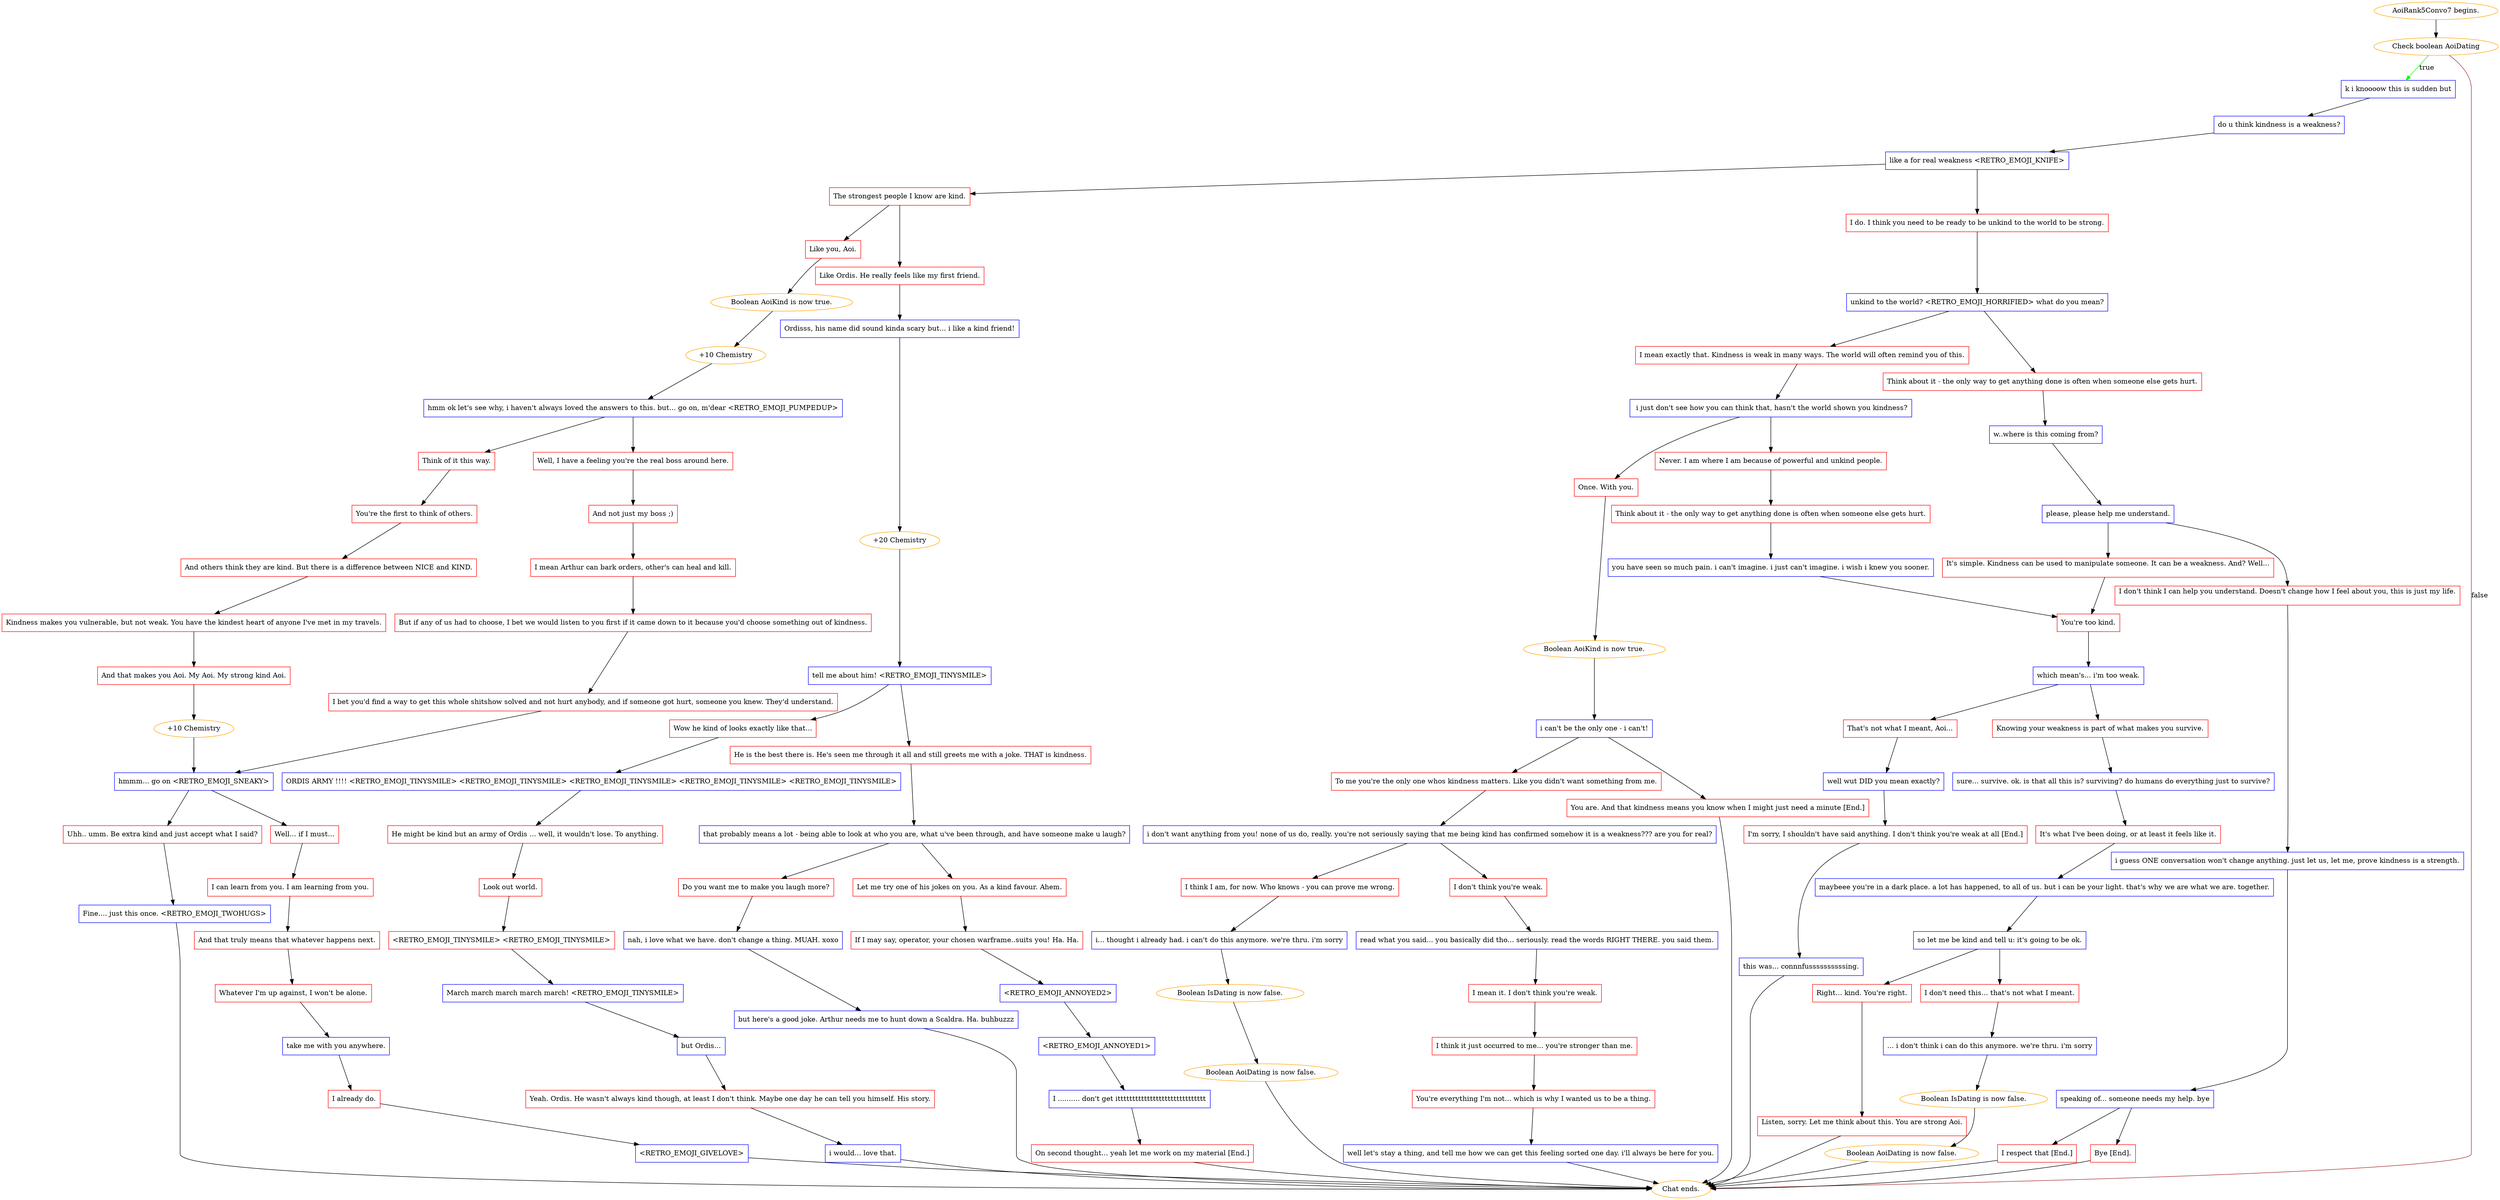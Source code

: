 digraph {
	"AoiRank5Convo7 begins." [color=orange];
		"AoiRank5Convo7 begins." -> 1319;
	1319 [label="Check boolean AoiDating",color=orange];
		1319 -> 1321 [label=true,color=green];
		1319 -> "Chat ends." [label=false,color=brown];
	1321 [label="k i knoooow this is sudden but",shape=box,color=blue];
		1321 -> 1322;
	"Chat ends." [color=orange];
	1322 [label="do u think kindness is a weakness?",shape=box,color=blue];
		1322 -> 1323;
	1323 [label="like a for real weakness <RETRO_EMOJI_KNIFE>",shape=box,color=blue];
		1323 -> 1324;
		1323 -> 1325;
	1324 [label="The strongest people I know are kind.",shape=box,color=red];
		1324 -> 1326;
		1324 -> 1329;
	1325 [label="I do. I think you need to be ready to be unkind to the world to be strong.",shape=box,color=red];
		1325 -> 1380;
	1326 [label="Like you, Aoi.",shape=box,color=red];
		1326 -> 1328;
	1329 [label="Like Ordis. He really feels like my first friend.",shape=box,color=red];
		1329 -> 1354;
	1380 [label="unkind to the world? <RETRO_EMOJI_HORRIFIED> what do you mean?",shape=box,color=blue];
		1380 -> 1381;
		1380 -> 1382;
	1328 [label="Boolean AoiKind is now true.",color=orange];
		1328 -> 1331;
	1354 [label="Ordisss, his name did sound kinda scary but... i like a kind friend!",shape=box,color=blue];
		1354 -> 1355;
	1381 [label="I mean exactly that. Kindness is weak in many ways. The world will often remind you of this.",shape=box,color=red];
		1381 -> 1383;
	1382 [label="Think about it - the only way to get anything done is often when someone else gets hurt.",shape=box,color=red];
		1382 -> 1384;
	1331 [label="+10 Chemistry",color=orange];
		1331 -> 1330;
	1355 [label="+20 Chemistry",color=orange];
		1355 -> 1356;
	1383 [label=" i just don't see how you can think that, hasn't the world shown you kindness?",shape=box,color=blue];
		1383 -> 1385;
		1383 -> 1386;
	1384 [label="w..where is this coming from?",shape=box,color=blue];
		1384 -> 1428;
	1330 [label="hmm ok let's see why, i haven't always loved the answers to this. but... go on, m'dear <RETRO_EMOJI_PUMPEDUP>",shape=box,color=blue];
		1330 -> 1332;
		1330 -> 1333;
	1356 [label="tell me about him! <RETRO_EMOJI_TINYSMILE>",shape=box,color=blue];
		1356 -> 1357;
		1356 -> 1359;
	1385 [label="Once. With you.",shape=box,color=red];
		1385 -> 1388;
	1386 [label="Never. I am where I am because of powerful and unkind people.",shape=box,color=red];
		1386 -> 1406;
	1428 [label="please, please help me understand.",shape=box,color=blue];
		1428 -> 1429;
		1428 -> 1430;
	1332 [label="Think of it this way.",shape=box,color=red];
		1332 -> 1334;
	1333 [label="Well, I have a feeling you're the real boss around here.",shape=box,color=red];
		1333 -> 1335;
	1357 [label="Wow he kind of looks exactly like that...",shape=box,color=red];
		1357 -> 1358;
	1359 [label="He is the best there is. He's seen me through it all and still greets me with a joke. THAT is kindness.",shape=box,color=red];
		1359 -> 1360;
	1388 [label="Boolean AoiKind is now true.",color=orange];
		1388 -> 1389;
	1406 [label="Think about it - the only way to get anything done is often when someone else gets hurt.",shape=box,color=red];
		1406 -> 1407;
	1429 [label="It's simple. Kindness can be used to manipulate someone. It can be a weakness. And? Well...
",shape=box,color=red];
		1429 -> 1408;
	1430 [label="I don't think I can help you understand. Doesn't change how I feel about you, this is just my life.
",shape=box,color=red];
		1430 -> 1431;
	1334 [label="You're the first to think of others.",shape=box,color=red];
		1334 -> 1336;
	1335 [label="And not just my boss ;)",shape=box,color=red];
		1335 -> 1337;
	1358 [label="ORDIS ARMY !!!! <RETRO_EMOJI_TINYSMILE> <RETRO_EMOJI_TINYSMILE> <RETRO_EMOJI_TINYSMILE> <RETRO_EMOJI_TINYSMILE> <RETRO_EMOJI_TINYSMILE>",shape=box,color=blue];
		1358 -> 1361;
	1360 [label="that probably means a lot - being able to look at who you are, what u've been through, and have someone make u laugh?",shape=box,color=blue];
		1360 -> 1369;
		1360 -> 1370;
	1389 [label="i can't be the only one - i can't!",shape=box,color=blue];
		1389 -> 1390;
		1389 -> 1391;
	1407 [label="you have seen so much pain. i can't imagine. i just can't imagine. i wish i knew you sooner.",shape=box,color=blue];
		1407 -> 1408;
	1408 [label="You're too kind.",shape=box,color=red];
		1408 -> 1409;
	1431 [label="i guess ONE conversation won't change anything. just let us, let me, prove kindness is a strength.",shape=box,color=blue];
		1431 -> 1432;
	1336 [label="And others think they are kind. But there is a difference between NICE and KIND.",shape=box,color=red];
		1336 -> 1338;
	1337 [label="I mean Arthur can bark orders, other's can heal and kill.",shape=box,color=red];
		1337 -> 1339;
	1361 [label="He might be kind but an army of Ordis ... well, it wouldn't lose. To anything.",shape=box,color=red];
		1361 -> 1362;
	1369 [label="Do you want me to make you laugh more?",shape=box,color=red];
		1369 -> 1371;
	1370 [label="Let me try one of his jokes on you. As a kind favour. Ahem.",shape=box,color=red];
		1370 -> 1374;
	1390 [label="To me you're the only one whos kindness matters. Like you didn't want something from me.",shape=box,color=red];
		1390 -> 1393;
	1391 [label="You are. And that kindness means you know when I might just need a minute [End.]",shape=box,color=red];
		1391 -> "Chat ends.";
	1409 [label="which mean's... i'm too weak.",shape=box,color=blue];
		1409 -> 1410;
		1409 -> 1411;
	1432 [label="speaking of... someone needs my help. bye",shape=box,color=blue];
		1432 -> 1433;
		1432 -> 1434;
	1338 [label="Kindness makes you vulnerable, but not weak. You have the kindest heart of anyone I've met in my travels.",shape=box,color=red];
		1338 -> 1438;
	1339 [label="But if any of us had to choose, I bet we would listen to you first if it came down to it because you'd choose something out of kindness.",shape=box,color=red];
		1339 -> 1341;
	1362 [label="Look out world.",shape=box,color=red];
		1362 -> 1363;
	1371 [label="nah, i love what we have. don't change a thing. MUAH. xoxo",shape=box,color=blue];
		1371 -> 1372;
	1374 [label="If I may say, operator, your chosen warframe..suits you! Ha. Ha.",shape=box,color=red];
		1374 -> 1375;
	1393 [label="i don't want anything from you! none of us do, really. you're not seriously saying that me being kind has confirmed somehow it is a weakness??? are you for real?",shape=box,color=blue];
		1393 -> 1394;
		1393 -> 1395;
	1410 [label="That's not what I meant, Aoi...",shape=box,color=red];
		1410 -> 1412;
	1411 [label="Knowing your weakness is part of what makes you survive.",shape=box,color=red];
		1411 -> 1416;
	1433 [label="I respect that [End.]",shape=box,color=red];
		1433 -> "Chat ends.";
	1434 [label="Bye [End].",shape=box,color=red];
		1434 -> "Chat ends.";
	1438 [label="And that makes you Aoi. My Aoi. My strong kind Aoi.",shape=box,color=red];
		1438 -> 1340;
	1341 [label="I bet you'd find a way to get this whole shitshow solved and not hurt anybody, and if someone got hurt, someone you knew. They'd understand.",shape=box,color=red];
		1341 -> 1342;
	1363 [label="<RETRO_EMOJI_TINYSMILE> <RETRO_EMOJI_TINYSMILE>",shape=box,color=red];
		1363 -> 1364;
	1372 [label="but here's a good joke. Arthur needs me to hunt down a Scaldra. Ha. buhbuzzz",shape=box,color=blue];
		1372 -> "Chat ends.";
	1375 [label="<RETRO_EMOJI_ANNOYED2>",shape=box,color=blue];
		1375 -> 1376;
	1394 [label="I think I am, for now. Who knows - you can prove me wrong.",shape=box,color=red];
		1394 -> 1396;
	1395 [label="I don't think you're weak.",shape=box,color=red];
		1395 -> 1400;
	1412 [label="well wut DID you mean exactly?",shape=box,color=blue];
		1412 -> 1413;
	1416 [label="sure... survive. ok. is that all this is? surviving? do humans do everything just to survive?",shape=box,color=blue];
		1416 -> 1417;
	1340 [label="+10 Chemistry",color=orange];
		1340 -> 1342;
	1342 [label="hmmm... go on <RETRO_EMOJI_SNEAKY>",shape=box,color=blue];
		1342 -> 1343;
		1342 -> 1344;
	1364 [label="March march march march march! <RETRO_EMOJI_TINYSMILE>",shape=box,color=blue];
		1364 -> 1365;
	1376 [label="<RETRO_EMOJI_ANNOYED1>",shape=box,color=blue];
		1376 -> 1377;
	1396 [label="i... thought i already had. i can't do this anymore. we're thru. i'm sorry",shape=box,color=blue];
		1396 -> 1397;
	1400 [label="read what you said... you basically did tho... seriously. read the words RIGHT THERE. you said them.",shape=box,color=blue];
		1400 -> 1401;
	1413 [label="I'm sorry, I shouldn't have said anything. I don't think you're weak at all [End.]",shape=box,color=red];
		1413 -> 1414;
	1417 [label="It's what I've been doing, or at least it feels like it.",shape=box,color=red];
		1417 -> 1418;
	1343 [label="Uhh.. umm. Be extra kind and just accept what I said?",shape=box,color=red];
		1343 -> 1345;
	1344 [label="Well... if I must...",shape=box,color=red];
		1344 -> 1347;
	1365 [label="but Ordis...",shape=box,color=blue];
		1365 -> 1366;
	1377 [label="I .......... don't get itttttttttttttttttttttttttttttt",shape=box,color=blue];
		1377 -> 1378;
	1397 [label="Boolean IsDating is now false.",color=orange];
		1397 -> 1398;
	1401 [label="I mean it. I don't think you're weak.",shape=box,color=red];
		1401 -> 1402;
	1414 [label="this was... connnfussssssssssing.",shape=box,color=blue];
		1414 -> "Chat ends.";
	1418 [label="maybeee you're in a dark place. a lot has happened, to all of us. but i can be your light. that's why we are what we are. together.",shape=box,color=blue];
		1418 -> 1419;
	1345 [label="Fine.... just this once. <RETRO_EMOJI_TWOHUGS>",shape=box,color=blue];
		1345 -> "Chat ends.";
	1347 [label="I can learn from you. I am learning from you.",shape=box,color=red];
		1347 -> 1348;
	1366 [label="Yeah. Ordis. He wasn't always kind though, at least I don't think. Maybe one day he can tell you himself. His story.",shape=box,color=red];
		1366 -> 1367;
	1378 [label="On second thought... yeah let me work on my material [End.]",shape=box,color=red];
		1378 -> "Chat ends.";
	1398 [label="Boolean AoiDating is now false.",color=orange];
		1398 -> "Chat ends.";
	1402 [label="I think it just occurred to me... you're stronger than me.",shape=box,color=red];
		1402 -> 1403;
	1419 [label="so let me be kind and tell u: it's going to be ok.",shape=box,color=blue];
		1419 -> 1420;
		1419 -> 1421;
	1348 [label="And that truly means that whatever happens next.",shape=box,color=red];
		1348 -> 1349;
	1367 [label="i would... love that.",shape=box,color=blue];
		1367 -> "Chat ends.";
	1403 [label="You're everything I'm not... which is why I wanted us to be a thing.",shape=box,color=red];
		1403 -> 1404;
	1420 [label="Right... kind. You're right.",shape=box,color=red];
		1420 -> 1422;
	1421 [label="I don't need this... that's not what I meant.",shape=box,color=red];
		1421 -> 1424;
	1349 [label="Whatever I'm up against, I won't be alone.",shape=box,color=red];
		1349 -> 1350;
	1404 [label="well let's stay a thing, and tell me how we can get this feeling sorted one day. i'll always be here for you.",shape=box,color=blue];
		1404 -> "Chat ends.";
	1422 [label="Listen, sorry. Let me think about this. You are strong Aoi.
",shape=box,color=red];
		1422 -> "Chat ends.";
	1424 [label="... i don't think i can do this anymore. we're thru. i'm sorry",shape=box,color=blue];
		1424 -> 1425;
	1350 [label="take me with you anywhere.",shape=box,color=blue];
		1350 -> 1351;
	1425 [label="Boolean IsDating is now false.",color=orange];
		1425 -> 1426;
	1351 [label="I already do.",shape=box,color=red];
		1351 -> 1352;
	1426 [label="Boolean AoiDating is now false.",color=orange];
		1426 -> "Chat ends.";
	1352 [label="<RETRO_EMOJI_GIVELOVE>",shape=box,color=blue];
		1352 -> "Chat ends.";
}